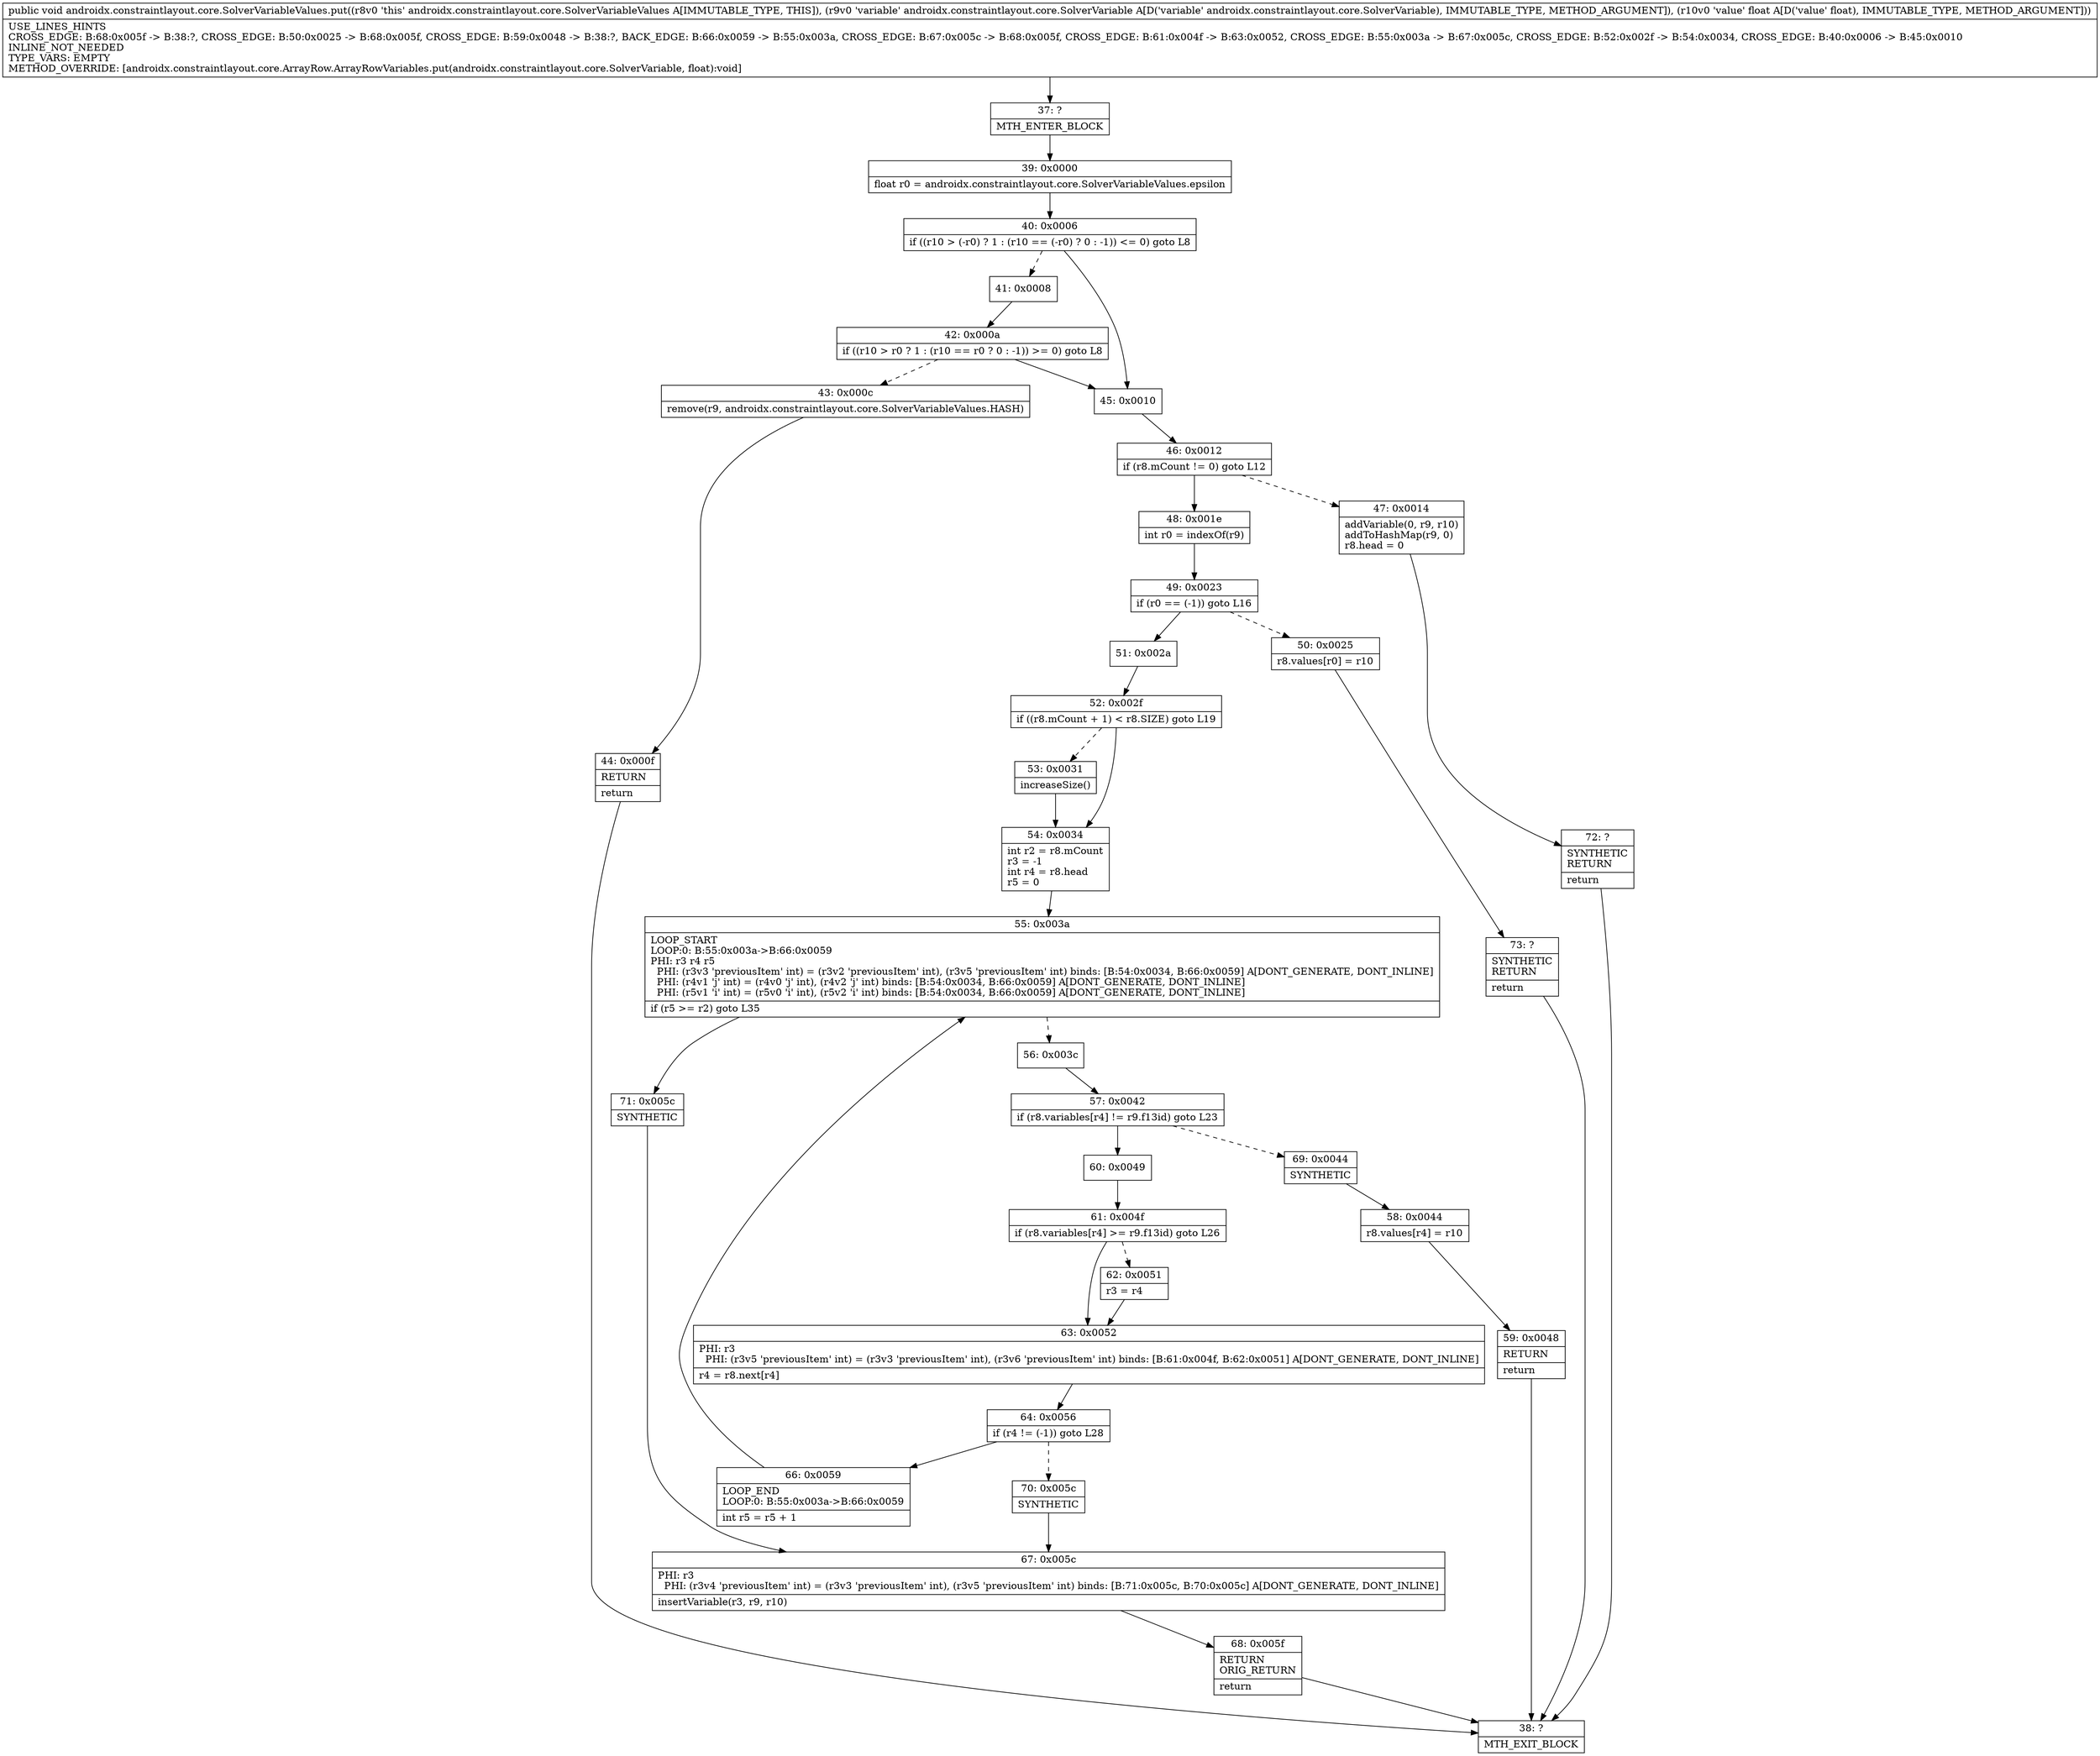 digraph "CFG forandroidx.constraintlayout.core.SolverVariableValues.put(Landroidx\/constraintlayout\/core\/SolverVariable;F)V" {
Node_37 [shape=record,label="{37\:\ ?|MTH_ENTER_BLOCK\l}"];
Node_39 [shape=record,label="{39\:\ 0x0000|float r0 = androidx.constraintlayout.core.SolverVariableValues.epsilon\l}"];
Node_40 [shape=record,label="{40\:\ 0x0006|if ((r10 \> (\-r0) ? 1 : (r10 == (\-r0) ? 0 : \-1)) \<= 0) goto L8\l}"];
Node_41 [shape=record,label="{41\:\ 0x0008}"];
Node_42 [shape=record,label="{42\:\ 0x000a|if ((r10 \> r0 ? 1 : (r10 == r0 ? 0 : \-1)) \>= 0) goto L8\l}"];
Node_43 [shape=record,label="{43\:\ 0x000c|remove(r9, androidx.constraintlayout.core.SolverVariableValues.HASH)\l}"];
Node_44 [shape=record,label="{44\:\ 0x000f|RETURN\l|return\l}"];
Node_38 [shape=record,label="{38\:\ ?|MTH_EXIT_BLOCK\l}"];
Node_45 [shape=record,label="{45\:\ 0x0010}"];
Node_46 [shape=record,label="{46\:\ 0x0012|if (r8.mCount != 0) goto L12\l}"];
Node_47 [shape=record,label="{47\:\ 0x0014|addVariable(0, r9, r10)\laddToHashMap(r9, 0)\lr8.head = 0\l}"];
Node_72 [shape=record,label="{72\:\ ?|SYNTHETIC\lRETURN\l|return\l}"];
Node_48 [shape=record,label="{48\:\ 0x001e|int r0 = indexOf(r9)\l}"];
Node_49 [shape=record,label="{49\:\ 0x0023|if (r0 == (\-1)) goto L16\l}"];
Node_50 [shape=record,label="{50\:\ 0x0025|r8.values[r0] = r10\l}"];
Node_73 [shape=record,label="{73\:\ ?|SYNTHETIC\lRETURN\l|return\l}"];
Node_51 [shape=record,label="{51\:\ 0x002a}"];
Node_52 [shape=record,label="{52\:\ 0x002f|if ((r8.mCount + 1) \< r8.SIZE) goto L19\l}"];
Node_53 [shape=record,label="{53\:\ 0x0031|increaseSize()\l}"];
Node_54 [shape=record,label="{54\:\ 0x0034|int r2 = r8.mCount\lr3 = \-1\lint r4 = r8.head\lr5 = 0\l}"];
Node_55 [shape=record,label="{55\:\ 0x003a|LOOP_START\lLOOP:0: B:55:0x003a\-\>B:66:0x0059\lPHI: r3 r4 r5 \l  PHI: (r3v3 'previousItem' int) = (r3v2 'previousItem' int), (r3v5 'previousItem' int) binds: [B:54:0x0034, B:66:0x0059] A[DONT_GENERATE, DONT_INLINE]\l  PHI: (r4v1 'j' int) = (r4v0 'j' int), (r4v2 'j' int) binds: [B:54:0x0034, B:66:0x0059] A[DONT_GENERATE, DONT_INLINE]\l  PHI: (r5v1 'i' int) = (r5v0 'i' int), (r5v2 'i' int) binds: [B:54:0x0034, B:66:0x0059] A[DONT_GENERATE, DONT_INLINE]\l|if (r5 \>= r2) goto L35\l}"];
Node_56 [shape=record,label="{56\:\ 0x003c}"];
Node_57 [shape=record,label="{57\:\ 0x0042|if (r8.variables[r4] != r9.f13id) goto L23\l}"];
Node_60 [shape=record,label="{60\:\ 0x0049}"];
Node_61 [shape=record,label="{61\:\ 0x004f|if (r8.variables[r4] \>= r9.f13id) goto L26\l}"];
Node_62 [shape=record,label="{62\:\ 0x0051|r3 = r4\l}"];
Node_63 [shape=record,label="{63\:\ 0x0052|PHI: r3 \l  PHI: (r3v5 'previousItem' int) = (r3v3 'previousItem' int), (r3v6 'previousItem' int) binds: [B:61:0x004f, B:62:0x0051] A[DONT_GENERATE, DONT_INLINE]\l|r4 = r8.next[r4]\l}"];
Node_64 [shape=record,label="{64\:\ 0x0056|if (r4 != (\-1)) goto L28\l}"];
Node_66 [shape=record,label="{66\:\ 0x0059|LOOP_END\lLOOP:0: B:55:0x003a\-\>B:66:0x0059\l|int r5 = r5 + 1\l}"];
Node_70 [shape=record,label="{70\:\ 0x005c|SYNTHETIC\l}"];
Node_67 [shape=record,label="{67\:\ 0x005c|PHI: r3 \l  PHI: (r3v4 'previousItem' int) = (r3v3 'previousItem' int), (r3v5 'previousItem' int) binds: [B:71:0x005c, B:70:0x005c] A[DONT_GENERATE, DONT_INLINE]\l|insertVariable(r3, r9, r10)\l}"];
Node_68 [shape=record,label="{68\:\ 0x005f|RETURN\lORIG_RETURN\l|return\l}"];
Node_69 [shape=record,label="{69\:\ 0x0044|SYNTHETIC\l}"];
Node_58 [shape=record,label="{58\:\ 0x0044|r8.values[r4] = r10\l}"];
Node_59 [shape=record,label="{59\:\ 0x0048|RETURN\l|return\l}"];
Node_71 [shape=record,label="{71\:\ 0x005c|SYNTHETIC\l}"];
MethodNode[shape=record,label="{public void androidx.constraintlayout.core.SolverVariableValues.put((r8v0 'this' androidx.constraintlayout.core.SolverVariableValues A[IMMUTABLE_TYPE, THIS]), (r9v0 'variable' androidx.constraintlayout.core.SolverVariable A[D('variable' androidx.constraintlayout.core.SolverVariable), IMMUTABLE_TYPE, METHOD_ARGUMENT]), (r10v0 'value' float A[D('value' float), IMMUTABLE_TYPE, METHOD_ARGUMENT]))  | USE_LINES_HINTS\lCROSS_EDGE: B:68:0x005f \-\> B:38:?, CROSS_EDGE: B:50:0x0025 \-\> B:68:0x005f, CROSS_EDGE: B:59:0x0048 \-\> B:38:?, BACK_EDGE: B:66:0x0059 \-\> B:55:0x003a, CROSS_EDGE: B:67:0x005c \-\> B:68:0x005f, CROSS_EDGE: B:61:0x004f \-\> B:63:0x0052, CROSS_EDGE: B:55:0x003a \-\> B:67:0x005c, CROSS_EDGE: B:52:0x002f \-\> B:54:0x0034, CROSS_EDGE: B:40:0x0006 \-\> B:45:0x0010\lINLINE_NOT_NEEDED\lTYPE_VARS: EMPTY\lMETHOD_OVERRIDE: [androidx.constraintlayout.core.ArrayRow.ArrayRowVariables.put(androidx.constraintlayout.core.SolverVariable, float):void]\l}"];
MethodNode -> Node_37;Node_37 -> Node_39;
Node_39 -> Node_40;
Node_40 -> Node_41[style=dashed];
Node_40 -> Node_45;
Node_41 -> Node_42;
Node_42 -> Node_43[style=dashed];
Node_42 -> Node_45;
Node_43 -> Node_44;
Node_44 -> Node_38;
Node_45 -> Node_46;
Node_46 -> Node_47[style=dashed];
Node_46 -> Node_48;
Node_47 -> Node_72;
Node_72 -> Node_38;
Node_48 -> Node_49;
Node_49 -> Node_50[style=dashed];
Node_49 -> Node_51;
Node_50 -> Node_73;
Node_73 -> Node_38;
Node_51 -> Node_52;
Node_52 -> Node_53[style=dashed];
Node_52 -> Node_54;
Node_53 -> Node_54;
Node_54 -> Node_55;
Node_55 -> Node_56[style=dashed];
Node_55 -> Node_71;
Node_56 -> Node_57;
Node_57 -> Node_60;
Node_57 -> Node_69[style=dashed];
Node_60 -> Node_61;
Node_61 -> Node_62[style=dashed];
Node_61 -> Node_63;
Node_62 -> Node_63;
Node_63 -> Node_64;
Node_64 -> Node_66;
Node_64 -> Node_70[style=dashed];
Node_66 -> Node_55;
Node_70 -> Node_67;
Node_67 -> Node_68;
Node_68 -> Node_38;
Node_69 -> Node_58;
Node_58 -> Node_59;
Node_59 -> Node_38;
Node_71 -> Node_67;
}


